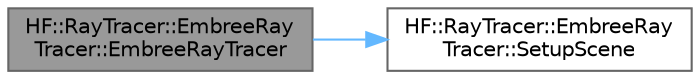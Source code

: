 digraph "HF::RayTracer::EmbreeRayTracer::EmbreeRayTracer"
{
 // LATEX_PDF_SIZE
  bgcolor="transparent";
  edge [fontname=Helvetica,fontsize=10,labelfontname=Helvetica,labelfontsize=10];
  node [fontname=Helvetica,fontsize=10,shape=box,height=0.2,width=0.4];
  rankdir="LR";
  Node1 [label="HF::RayTracer::EmbreeRay\lTracer::EmbreeRayTracer",height=0.2,width=0.4,color="gray40", fillcolor="grey60", style="filled", fontcolor="black",tooltip="Construct an empty EmbreeRayTracer;."];
  Node1 -> Node2 [color="steelblue1",style="solid"];
  Node2 [label="HF::RayTracer::EmbreeRay\lTracer::SetupScene",height=0.2,width=0.4,color="grey40", fillcolor="white", style="filled",URL="$a01411.html#a19527943d1afe002c1105cb3b3691ca7",tooltip="Performs all the necessary operations to set up the scene."];
}
